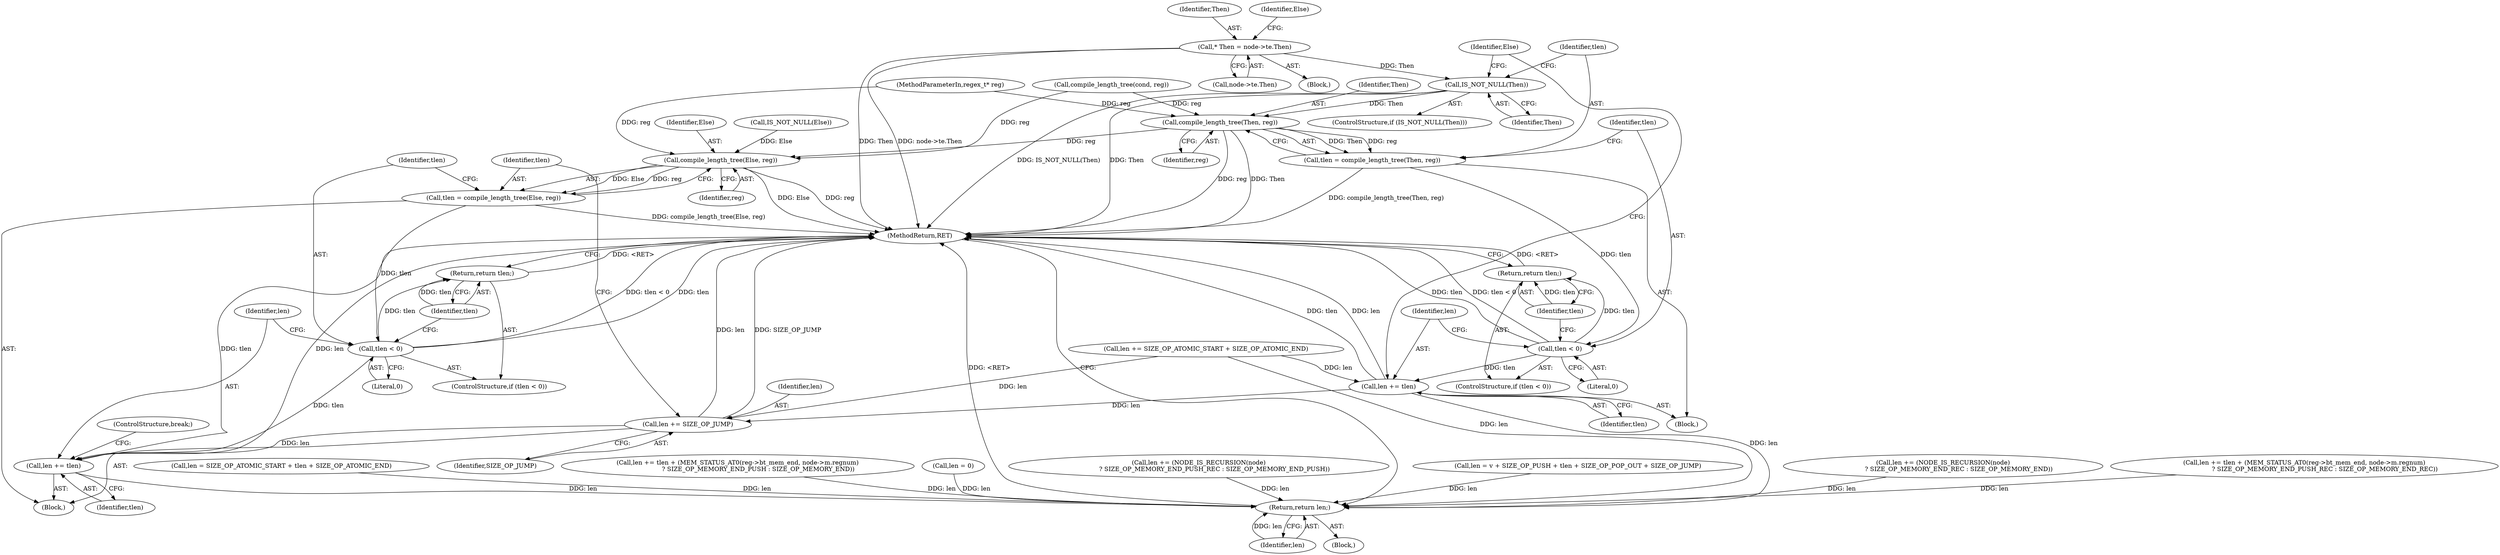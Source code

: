 digraph "0_oniguruma_c509265c5f6ae7264f7b8a8aae1cfa5fc59d108c_0@pointer" {
"1000332" [label="(Call,* Then = node->te.Then)"];
"1000367" [label="(Call,IS_NOT_NULL(Then))"];
"1000372" [label="(Call,compile_length_tree(Then, reg))"];
"1000370" [label="(Call,tlen = compile_length_tree(Then, reg))"];
"1000376" [label="(Call,tlen < 0)"];
"1000379" [label="(Return,return tlen;)"];
"1000381" [label="(Call,len += tlen)"];
"1000388" [label="(Call,len += SIZE_OP_JUMP)"];
"1000402" [label="(Call,len += tlen)"];
"1000411" [label="(Return,return len;)"];
"1000393" [label="(Call,compile_length_tree(Else, reg))"];
"1000391" [label="(Call,tlen = compile_length_tree(Else, reg))"];
"1000397" [label="(Call,tlen < 0)"];
"1000400" [label="(Return,return tlen;)"];
"1000349" [label="(Call,compile_length_tree(cond, reg))"];
"1000383" [label="(Identifier,tlen)"];
"1000368" [label="(Identifier,Then)"];
"1000390" [label="(Identifier,SIZE_OP_JUMP)"];
"1000375" [label="(ControlStructure,if (tlen < 0))"];
"1000411" [label="(Return,return len;)"];
"1000412" [label="(Identifier,len)"];
"1000398" [label="(Identifier,tlen)"];
"1000334" [label="(Call,node->te.Then)"];
"1000377" [label="(Identifier,tlen)"];
"1000388" [label="(Call,len += SIZE_OP_JUMP)"];
"1000400" [label="(Return,return tlen;)"];
"1000393" [label="(Call,compile_length_tree(Else, reg))"];
"1000385" [label="(Call,IS_NOT_NULL(Else))"];
"1000303" [label="(Call,len = v + SIZE_OP_PUSH + tlen + SIZE_OP_POP_OUT + SIZE_OP_JUMP)"];
"1000373" [label="(Identifier,Then)"];
"1000404" [label="(Identifier,tlen)"];
"1000333" [label="(Identifier,Then)"];
"1000381" [label="(Call,len += tlen)"];
"1000371" [label="(Identifier,tlen)"];
"1000378" [label="(Literal,0)"];
"1000367" [label="(Call,IS_NOT_NULL(Then))"];
"1000389" [label="(Identifier,len)"];
"1000199" [label="(Call,len += (NODE_IS_RECURSION(node)\n                ? SIZE_OP_MEMORY_END_REC : SIZE_OP_MEMORY_END))"];
"1000382" [label="(Identifier,len)"];
"1000401" [label="(Identifier,tlen)"];
"1000369" [label="(Block,)"];
"1000379" [label="(Return,return tlen;)"];
"1000214" [label="(Call,len += tlen + (MEM_STATUS_AT0(reg->bt_mem_end, node->m.regnum)\n                     ? SIZE_OP_MEMORY_END_PUSH_REC : SIZE_OP_MEMORY_END_REC))"];
"1000380" [label="(Identifier,tlen)"];
"1000403" [label="(Identifier,len)"];
"1000316" [label="(Call,len = SIZE_OP_ATOMIC_START + tlen + SIZE_OP_ATOMIC_END)"];
"1000387" [label="(Block,)"];
"1000397" [label="(Call,tlen < 0)"];
"1000341" [label="(Identifier,Else)"];
"1000249" [label="(Call,len += tlen + (MEM_STATUS_AT0(reg->bt_mem_end, node->m.regnum)\n                     ? SIZE_OP_MEMORY_END_PUSH : SIZE_OP_MEMORY_END))"];
"1000370" [label="(Call,tlen = compile_length_tree(Then, reg))"];
"1000405" [label="(ControlStructure,break;)"];
"1000104" [label="(Block,)"];
"1000396" [label="(ControlStructure,if (tlen < 0))"];
"1000361" [label="(Call,len += SIZE_OP_ATOMIC_START + SIZE_OP_ATOMIC_END)"];
"1000395" [label="(Identifier,reg)"];
"1000366" [label="(ControlStructure,if (IS_NOT_NULL(Then)))"];
"1000386" [label="(Identifier,Else)"];
"1000407" [label="(Call,len = 0)"];
"1000413" [label="(MethodReturn,RET)"];
"1000325" [label="(Block,)"];
"1000394" [label="(Identifier,Else)"];
"1000332" [label="(Call,* Then = node->te.Then)"];
"1000392" [label="(Identifier,tlen)"];
"1000191" [label="(Call,len += (NODE_IS_RECURSION(node)\n                ? SIZE_OP_MEMORY_END_PUSH_REC : SIZE_OP_MEMORY_END_PUSH))"];
"1000391" [label="(Call,tlen = compile_length_tree(Else, reg))"];
"1000103" [label="(MethodParameterIn,regex_t* reg)"];
"1000372" [label="(Call,compile_length_tree(Then, reg))"];
"1000399" [label="(Literal,0)"];
"1000374" [label="(Identifier,reg)"];
"1000376" [label="(Call,tlen < 0)"];
"1000402" [label="(Call,len += tlen)"];
"1000332" -> "1000325"  [label="AST: "];
"1000332" -> "1000334"  [label="CFG: "];
"1000333" -> "1000332"  [label="AST: "];
"1000334" -> "1000332"  [label="AST: "];
"1000341" -> "1000332"  [label="CFG: "];
"1000332" -> "1000413"  [label="DDG: node->te.Then"];
"1000332" -> "1000413"  [label="DDG: Then"];
"1000332" -> "1000367"  [label="DDG: Then"];
"1000367" -> "1000366"  [label="AST: "];
"1000367" -> "1000368"  [label="CFG: "];
"1000368" -> "1000367"  [label="AST: "];
"1000371" -> "1000367"  [label="CFG: "];
"1000386" -> "1000367"  [label="CFG: "];
"1000367" -> "1000413"  [label="DDG: Then"];
"1000367" -> "1000413"  [label="DDG: IS_NOT_NULL(Then)"];
"1000367" -> "1000372"  [label="DDG: Then"];
"1000372" -> "1000370"  [label="AST: "];
"1000372" -> "1000374"  [label="CFG: "];
"1000373" -> "1000372"  [label="AST: "];
"1000374" -> "1000372"  [label="AST: "];
"1000370" -> "1000372"  [label="CFG: "];
"1000372" -> "1000413"  [label="DDG: Then"];
"1000372" -> "1000413"  [label="DDG: reg"];
"1000372" -> "1000370"  [label="DDG: Then"];
"1000372" -> "1000370"  [label="DDG: reg"];
"1000349" -> "1000372"  [label="DDG: reg"];
"1000103" -> "1000372"  [label="DDG: reg"];
"1000372" -> "1000393"  [label="DDG: reg"];
"1000370" -> "1000369"  [label="AST: "];
"1000371" -> "1000370"  [label="AST: "];
"1000377" -> "1000370"  [label="CFG: "];
"1000370" -> "1000413"  [label="DDG: compile_length_tree(Then, reg)"];
"1000370" -> "1000376"  [label="DDG: tlen"];
"1000376" -> "1000375"  [label="AST: "];
"1000376" -> "1000378"  [label="CFG: "];
"1000377" -> "1000376"  [label="AST: "];
"1000378" -> "1000376"  [label="AST: "];
"1000380" -> "1000376"  [label="CFG: "];
"1000382" -> "1000376"  [label="CFG: "];
"1000376" -> "1000413"  [label="DDG: tlen < 0"];
"1000376" -> "1000413"  [label="DDG: tlen"];
"1000376" -> "1000379"  [label="DDG: tlen"];
"1000376" -> "1000381"  [label="DDG: tlen"];
"1000379" -> "1000375"  [label="AST: "];
"1000379" -> "1000380"  [label="CFG: "];
"1000380" -> "1000379"  [label="AST: "];
"1000413" -> "1000379"  [label="CFG: "];
"1000379" -> "1000413"  [label="DDG: <RET>"];
"1000380" -> "1000379"  [label="DDG: tlen"];
"1000381" -> "1000369"  [label="AST: "];
"1000381" -> "1000383"  [label="CFG: "];
"1000382" -> "1000381"  [label="AST: "];
"1000383" -> "1000381"  [label="AST: "];
"1000386" -> "1000381"  [label="CFG: "];
"1000381" -> "1000413"  [label="DDG: tlen"];
"1000381" -> "1000413"  [label="DDG: len"];
"1000361" -> "1000381"  [label="DDG: len"];
"1000381" -> "1000388"  [label="DDG: len"];
"1000381" -> "1000411"  [label="DDG: len"];
"1000388" -> "1000387"  [label="AST: "];
"1000388" -> "1000390"  [label="CFG: "];
"1000389" -> "1000388"  [label="AST: "];
"1000390" -> "1000388"  [label="AST: "];
"1000392" -> "1000388"  [label="CFG: "];
"1000388" -> "1000413"  [label="DDG: len"];
"1000388" -> "1000413"  [label="DDG: SIZE_OP_JUMP"];
"1000361" -> "1000388"  [label="DDG: len"];
"1000388" -> "1000402"  [label="DDG: len"];
"1000402" -> "1000387"  [label="AST: "];
"1000402" -> "1000404"  [label="CFG: "];
"1000403" -> "1000402"  [label="AST: "];
"1000404" -> "1000402"  [label="AST: "];
"1000405" -> "1000402"  [label="CFG: "];
"1000402" -> "1000413"  [label="DDG: tlen"];
"1000402" -> "1000413"  [label="DDG: len"];
"1000397" -> "1000402"  [label="DDG: tlen"];
"1000402" -> "1000411"  [label="DDG: len"];
"1000411" -> "1000104"  [label="AST: "];
"1000411" -> "1000412"  [label="CFG: "];
"1000412" -> "1000411"  [label="AST: "];
"1000413" -> "1000411"  [label="CFG: "];
"1000411" -> "1000413"  [label="DDG: <RET>"];
"1000412" -> "1000411"  [label="DDG: len"];
"1000303" -> "1000411"  [label="DDG: len"];
"1000199" -> "1000411"  [label="DDG: len"];
"1000407" -> "1000411"  [label="DDG: len"];
"1000361" -> "1000411"  [label="DDG: len"];
"1000214" -> "1000411"  [label="DDG: len"];
"1000249" -> "1000411"  [label="DDG: len"];
"1000191" -> "1000411"  [label="DDG: len"];
"1000316" -> "1000411"  [label="DDG: len"];
"1000393" -> "1000391"  [label="AST: "];
"1000393" -> "1000395"  [label="CFG: "];
"1000394" -> "1000393"  [label="AST: "];
"1000395" -> "1000393"  [label="AST: "];
"1000391" -> "1000393"  [label="CFG: "];
"1000393" -> "1000413"  [label="DDG: Else"];
"1000393" -> "1000413"  [label="DDG: reg"];
"1000393" -> "1000391"  [label="DDG: Else"];
"1000393" -> "1000391"  [label="DDG: reg"];
"1000385" -> "1000393"  [label="DDG: Else"];
"1000349" -> "1000393"  [label="DDG: reg"];
"1000103" -> "1000393"  [label="DDG: reg"];
"1000391" -> "1000387"  [label="AST: "];
"1000392" -> "1000391"  [label="AST: "];
"1000398" -> "1000391"  [label="CFG: "];
"1000391" -> "1000413"  [label="DDG: compile_length_tree(Else, reg)"];
"1000391" -> "1000397"  [label="DDG: tlen"];
"1000397" -> "1000396"  [label="AST: "];
"1000397" -> "1000399"  [label="CFG: "];
"1000398" -> "1000397"  [label="AST: "];
"1000399" -> "1000397"  [label="AST: "];
"1000401" -> "1000397"  [label="CFG: "];
"1000403" -> "1000397"  [label="CFG: "];
"1000397" -> "1000413"  [label="DDG: tlen < 0"];
"1000397" -> "1000413"  [label="DDG: tlen"];
"1000397" -> "1000400"  [label="DDG: tlen"];
"1000400" -> "1000396"  [label="AST: "];
"1000400" -> "1000401"  [label="CFG: "];
"1000401" -> "1000400"  [label="AST: "];
"1000413" -> "1000400"  [label="CFG: "];
"1000400" -> "1000413"  [label="DDG: <RET>"];
"1000401" -> "1000400"  [label="DDG: tlen"];
}
